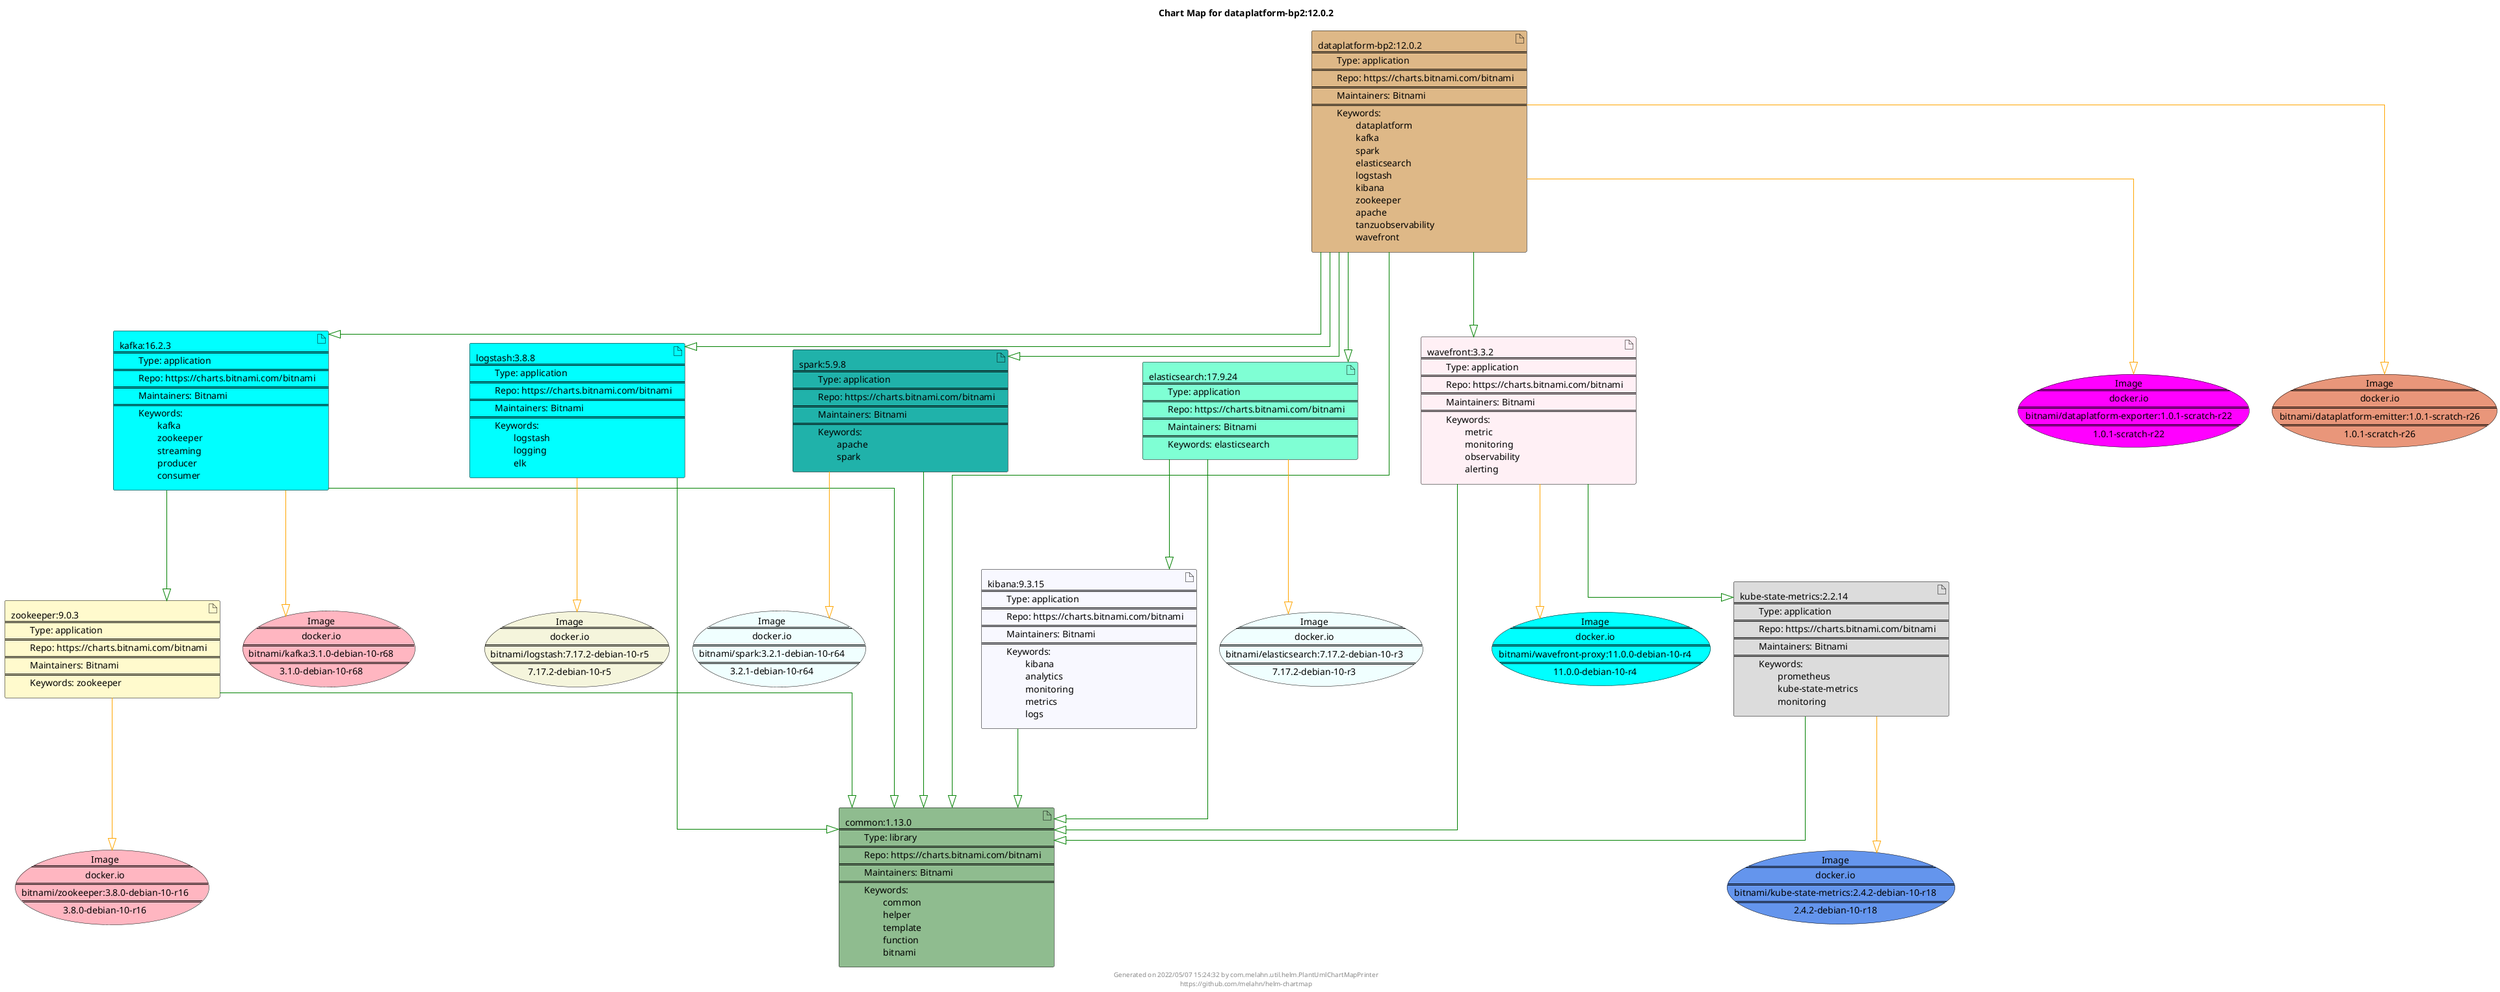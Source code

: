 @startuml
skinparam linetype ortho
skinparam backgroundColor white
skinparam usecaseBorderColor black
skinparam usecaseArrowColor LightSlateGray
skinparam artifactBorderColor black
skinparam artifactArrowColor LightSlateGray

title Chart Map for dataplatform-bp2:12.0.2

'There are 10 referenced Helm Charts
artifact "spark:5.9.8\n====\n\tType: application\n====\n\tRepo: https://charts.bitnami.com/bitnami\n====\n\tMaintainers: Bitnami\n====\n\tKeywords: \n\t\tapache\n\t\tspark" as spark_5_9_8 #LightSeaGreen
artifact "common:1.13.0\n====\n\tType: library\n====\n\tRepo: https://charts.bitnami.com/bitnami\n====\n\tMaintainers: Bitnami\n====\n\tKeywords: \n\t\tcommon\n\t\thelper\n\t\ttemplate\n\t\tfunction\n\t\tbitnami" as common_1_13_0 #DarkSeaGreen
artifact "kube-state-metrics:2.2.14\n====\n\tType: application\n====\n\tRepo: https://charts.bitnami.com/bitnami\n====\n\tMaintainers: Bitnami\n====\n\tKeywords: \n\t\tprometheus\n\t\tkube-state-metrics\n\t\tmonitoring" as kube_state_metrics_2_2_14 #Gainsboro
artifact "kafka:16.2.3\n====\n\tType: application\n====\n\tRepo: https://charts.bitnami.com/bitnami\n====\n\tMaintainers: Bitnami\n====\n\tKeywords: \n\t\tkafka\n\t\tzookeeper\n\t\tstreaming\n\t\tproducer\n\t\tconsumer" as kafka_16_2_3 #Aqua
artifact "dataplatform-bp2:12.0.2\n====\n\tType: application\n====\n\tRepo: https://charts.bitnami.com/bitnami\n====\n\tMaintainers: Bitnami\n====\n\tKeywords: \n\t\tdataplatform\n\t\tkafka\n\t\tspark\n\t\telasticsearch\n\t\tlogstash\n\t\tkibana\n\t\tzookeeper\n\t\tapache\n\t\ttanzuobservability\n\t\twavefront" as dataplatform_bp2_12_0_2 #BurlyWood
artifact "zookeeper:9.0.3\n====\n\tType: application\n====\n\tRepo: https://charts.bitnami.com/bitnami\n====\n\tMaintainers: Bitnami\n====\n\tKeywords: zookeeper" as zookeeper_9_0_3 #LemonChiffon
artifact "logstash:3.8.8\n====\n\tType: application\n====\n\tRepo: https://charts.bitnami.com/bitnami\n====\n\tMaintainers: Bitnami\n====\n\tKeywords: \n\t\tlogstash\n\t\tlogging\n\t\telk" as logstash_3_8_8 #Aqua
artifact "kibana:9.3.15\n====\n\tType: application\n====\n\tRepo: https://charts.bitnami.com/bitnami\n====\n\tMaintainers: Bitnami\n====\n\tKeywords: \n\t\tkibana\n\t\tanalytics\n\t\tmonitoring\n\t\tmetrics\n\t\tlogs" as kibana_9_3_15 #GhostWhite
artifact "elasticsearch:17.9.24\n====\n\tType: application\n====\n\tRepo: https://charts.bitnami.com/bitnami\n====\n\tMaintainers: Bitnami\n====\n\tKeywords: elasticsearch" as elasticsearch_17_9_24 #Aquamarine
artifact "wavefront:3.3.2\n====\n\tType: application\n====\n\tRepo: https://charts.bitnami.com/bitnami\n====\n\tMaintainers: Bitnami\n====\n\tKeywords: \n\t\tmetric\n\t\tmonitoring\n\t\tobservability\n\t\talerting" as wavefront_3_3_2 #LavenderBlush

'There are 9 referenced Docker Images
usecase "Image\n====\ndocker.io\n====\nbitnami/logstash:7.17.2-debian-10-r5\n====\n7.17.2-debian-10-r5" as docker_io_bitnami_logstash_7_17_2_debian_10_r5 #Beige
usecase "Image\n====\ndocker.io\n====\nbitnami/elasticsearch:7.17.2-debian-10-r3\n====\n7.17.2-debian-10-r3" as docker_io_bitnami_elasticsearch_7_17_2_debian_10_r3 #Azure
usecase "Image\n====\ndocker.io\n====\nbitnami/zookeeper:3.8.0-debian-10-r16\n====\n3.8.0-debian-10-r16" as docker_io_bitnami_zookeeper_3_8_0_debian_10_r16 #LightPink
usecase "Image\n====\ndocker.io\n====\nbitnami/spark:3.2.1-debian-10-r64\n====\n3.2.1-debian-10-r64" as docker_io_bitnami_spark_3_2_1_debian_10_r64 #Azure
usecase "Image\n====\ndocker.io\n====\nbitnami/kube-state-metrics:2.4.2-debian-10-r18\n====\n2.4.2-debian-10-r18" as docker_io_bitnami_kube_state_metrics_2_4_2_debian_10_r18 #CornflowerBlue
usecase "Image\n====\ndocker.io\n====\nbitnami/kafka:3.1.0-debian-10-r68\n====\n3.1.0-debian-10-r68" as docker_io_bitnami_kafka_3_1_0_debian_10_r68 #LightPink
usecase "Image\n====\ndocker.io\n====\nbitnami/wavefront-proxy:11.0.0-debian-10-r4\n====\n11.0.0-debian-10-r4" as docker_io_bitnami_wavefront_proxy_11_0_0_debian_10_r4 #Cyan
usecase "Image\n====\ndocker.io\n====\nbitnami/dataplatform-exporter:1.0.1-scratch-r22\n====\n1.0.1-scratch-r22" as docker_io_bitnami_dataplatform_exporter_1_0_1_scratch_r22 #Fuchsia
usecase "Image\n====\ndocker.io\n====\nbitnami/dataplatform-emitter:1.0.1-scratch-r26\n====\n1.0.1-scratch-r26" as docker_io_bitnami_dataplatform_emitter_1_0_1_scratch_r26 #DarkSalmon

'Chart Dependencies
dataplatform_bp2_12_0_2--[#green]-|>wavefront_3_3_2
wavefront_3_3_2--[#green]-|>kube_state_metrics_2_2_14
kube_state_metrics_2_2_14--[#green]-|>common_1_13_0
wavefront_3_3_2--[#green]-|>common_1_13_0
dataplatform_bp2_12_0_2--[#green]-|>spark_5_9_8
spark_5_9_8--[#green]-|>common_1_13_0
dataplatform_bp2_12_0_2--[#green]-|>common_1_13_0
dataplatform_bp2_12_0_2--[#green]-|>kafka_16_2_3
kafka_16_2_3--[#green]-|>common_1_13_0
kafka_16_2_3--[#green]-|>zookeeper_9_0_3
zookeeper_9_0_3--[#green]-|>common_1_13_0
dataplatform_bp2_12_0_2--[#green]-|>logstash_3_8_8
logstash_3_8_8--[#green]-|>common_1_13_0
dataplatform_bp2_12_0_2--[#green]-|>elasticsearch_17_9_24
elasticsearch_17_9_24--[#green]-|>common_1_13_0
elasticsearch_17_9_24--[#green]-|>kibana_9_3_15
kibana_9_3_15--[#green]-|>common_1_13_0
spark_5_9_8--[#orange]-|>docker_io_bitnami_spark_3_2_1_debian_10_r64
kube_state_metrics_2_2_14--[#orange]-|>docker_io_bitnami_kube_state_metrics_2_4_2_debian_10_r18
kafka_16_2_3--[#orange]-|>docker_io_bitnami_kafka_3_1_0_debian_10_r68
dataplatform_bp2_12_0_2--[#orange]-|>docker_io_bitnami_dataplatform_emitter_1_0_1_scratch_r26
dataplatform_bp2_12_0_2--[#orange]-|>docker_io_bitnami_dataplatform_exporter_1_0_1_scratch_r22
zookeeper_9_0_3--[#orange]-|>docker_io_bitnami_zookeeper_3_8_0_debian_10_r16
logstash_3_8_8--[#orange]-|>docker_io_bitnami_logstash_7_17_2_debian_10_r5
elasticsearch_17_9_24--[#orange]-|>docker_io_bitnami_elasticsearch_7_17_2_debian_10_r3
wavefront_3_3_2--[#orange]-|>docker_io_bitnami_wavefront_proxy_11_0_0_debian_10_r4

center footer Generated on 2022/05/07 15:24:32 by com.melahn.util.helm.PlantUmlChartMapPrinter\nhttps://github.com/melahn/helm-chartmap
@enduml
